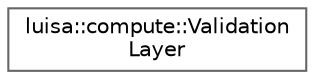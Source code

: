 digraph "类继承关系图"
{
 // LATEX_PDF_SIZE
  bgcolor="transparent";
  edge [fontname=Helvetica,fontsize=10,labelfontname=Helvetica,labelfontsize=10];
  node [fontname=Helvetica,fontsize=10,shape=box,height=0.2,width=0.4];
  rankdir="LR";
  Node0 [id="Node000000",label="luisa::compute::Validation\lLayer",height=0.2,width=0.4,color="grey40", fillcolor="white", style="filled",URL="$structluisa_1_1compute_1_1_validation_layer.html",tooltip=" "];
}
